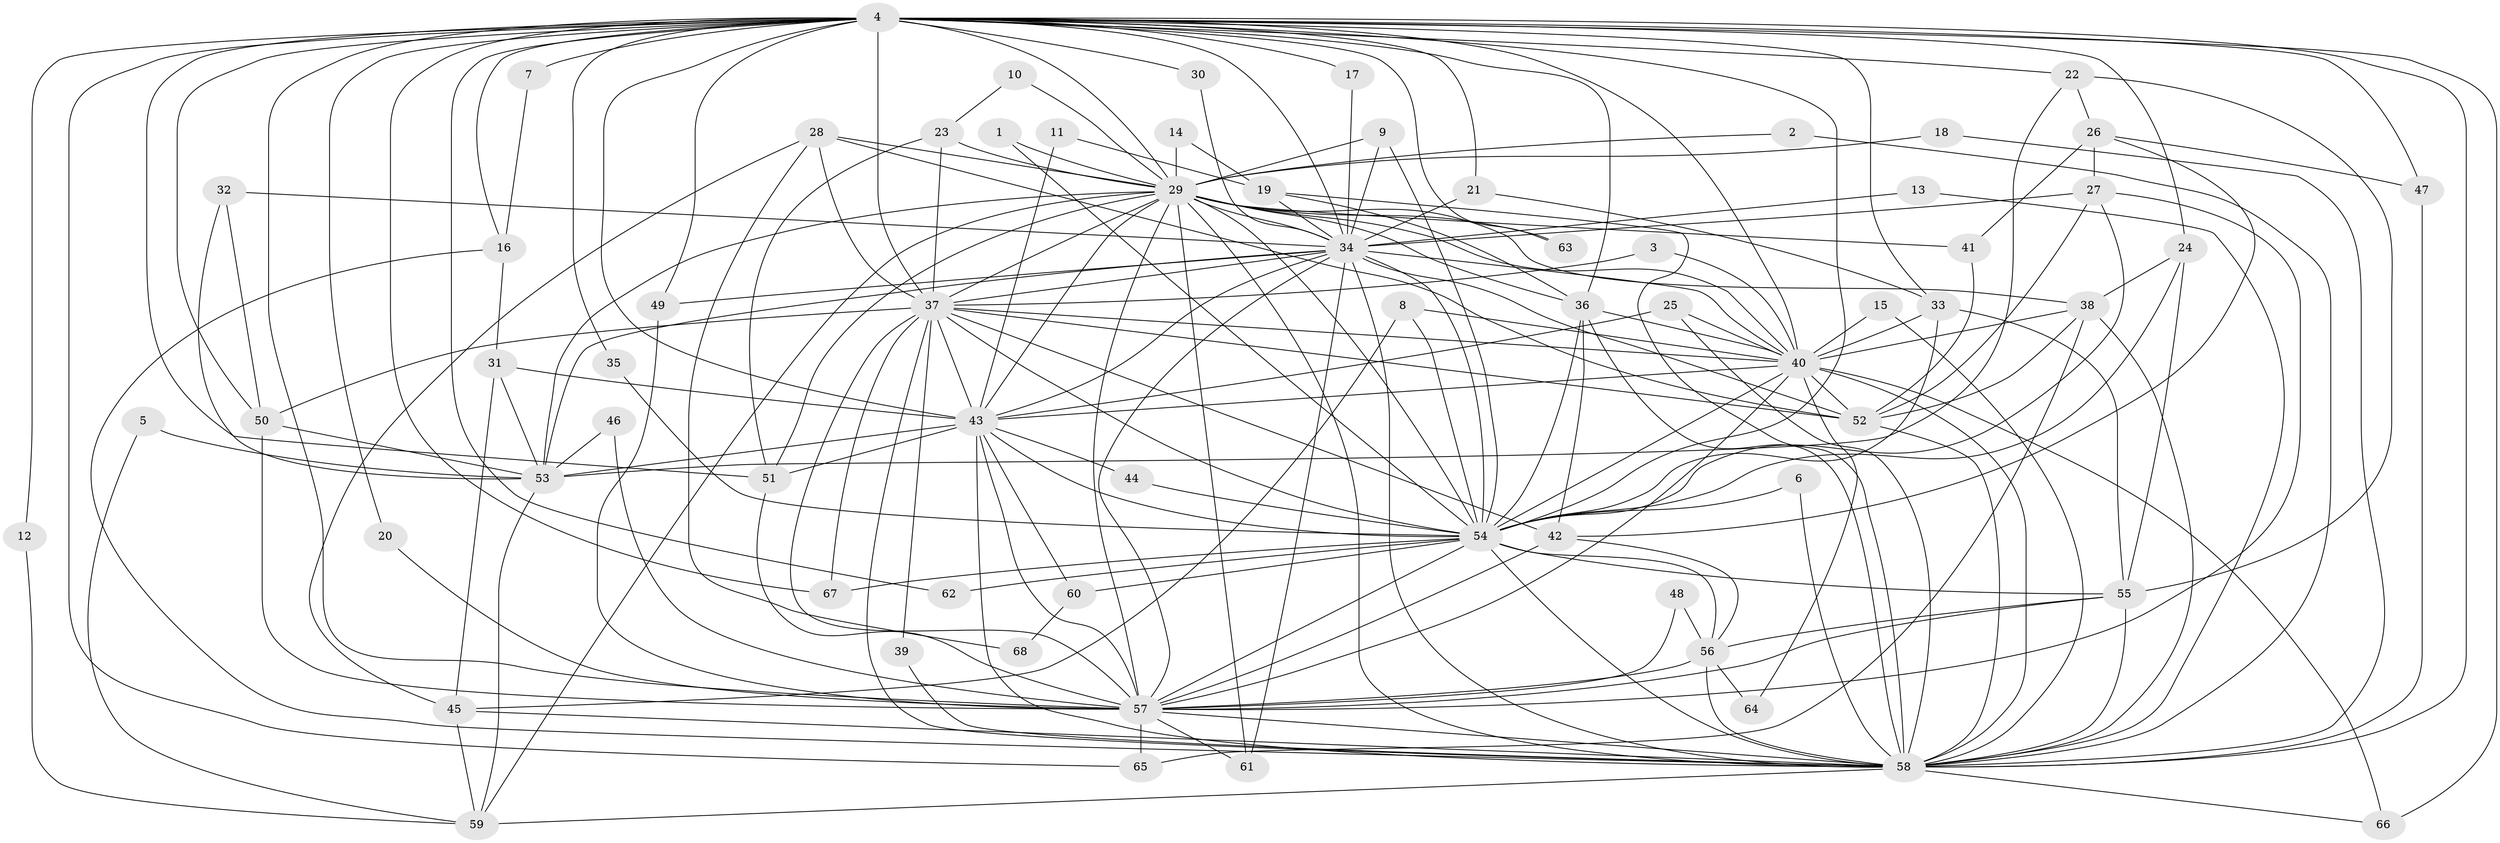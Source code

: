// original degree distribution, {29: 0.007407407407407408, 17: 0.014814814814814815, 33: 0.007407407407407408, 28: 0.007407407407407408, 19: 0.007407407407407408, 18: 0.007407407407407408, 25: 0.007407407407407408, 22: 0.007407407407407408, 21: 0.007407407407407408, 7: 0.014814814814814815, 4: 0.1259259259259259, 6: 0.02962962962962963, 3: 0.2, 2: 0.5037037037037037, 8: 0.007407407407407408, 5: 0.044444444444444446}
// Generated by graph-tools (version 1.1) at 2025/25/03/09/25 03:25:48]
// undirected, 68 vertices, 198 edges
graph export_dot {
graph [start="1"]
  node [color=gray90,style=filled];
  1;
  2;
  3;
  4;
  5;
  6;
  7;
  8;
  9;
  10;
  11;
  12;
  13;
  14;
  15;
  16;
  17;
  18;
  19;
  20;
  21;
  22;
  23;
  24;
  25;
  26;
  27;
  28;
  29;
  30;
  31;
  32;
  33;
  34;
  35;
  36;
  37;
  38;
  39;
  40;
  41;
  42;
  43;
  44;
  45;
  46;
  47;
  48;
  49;
  50;
  51;
  52;
  53;
  54;
  55;
  56;
  57;
  58;
  59;
  60;
  61;
  62;
  63;
  64;
  65;
  66;
  67;
  68;
  1 -- 29 [weight=1.0];
  1 -- 54 [weight=1.0];
  2 -- 29 [weight=1.0];
  2 -- 58 [weight=1.0];
  3 -- 37 [weight=1.0];
  3 -- 40 [weight=1.0];
  4 -- 7 [weight=1.0];
  4 -- 12 [weight=1.0];
  4 -- 16 [weight=1.0];
  4 -- 17 [weight=1.0];
  4 -- 20 [weight=1.0];
  4 -- 21 [weight=1.0];
  4 -- 22 [weight=1.0];
  4 -- 24 [weight=1.0];
  4 -- 29 [weight=2.0];
  4 -- 30 [weight=1.0];
  4 -- 33 [weight=1.0];
  4 -- 34 [weight=2.0];
  4 -- 35 [weight=1.0];
  4 -- 36 [weight=1.0];
  4 -- 37 [weight=3.0];
  4 -- 40 [weight=2.0];
  4 -- 43 [weight=2.0];
  4 -- 47 [weight=1.0];
  4 -- 49 [weight=2.0];
  4 -- 50 [weight=1.0];
  4 -- 51 [weight=2.0];
  4 -- 54 [weight=2.0];
  4 -- 57 [weight=4.0];
  4 -- 58 [weight=3.0];
  4 -- 62 [weight=1.0];
  4 -- 63 [weight=1.0];
  4 -- 65 [weight=1.0];
  4 -- 66 [weight=1.0];
  4 -- 67 [weight=1.0];
  5 -- 53 [weight=1.0];
  5 -- 59 [weight=1.0];
  6 -- 54 [weight=1.0];
  6 -- 58 [weight=1.0];
  7 -- 16 [weight=1.0];
  8 -- 40 [weight=1.0];
  8 -- 45 [weight=1.0];
  8 -- 54 [weight=1.0];
  9 -- 29 [weight=1.0];
  9 -- 34 [weight=1.0];
  9 -- 54 [weight=1.0];
  10 -- 23 [weight=1.0];
  10 -- 29 [weight=1.0];
  11 -- 19 [weight=1.0];
  11 -- 43 [weight=1.0];
  12 -- 59 [weight=1.0];
  13 -- 34 [weight=1.0];
  13 -- 58 [weight=1.0];
  14 -- 19 [weight=1.0];
  14 -- 29 [weight=1.0];
  15 -- 40 [weight=1.0];
  15 -- 58 [weight=1.0];
  16 -- 31 [weight=1.0];
  16 -- 58 [weight=1.0];
  17 -- 34 [weight=1.0];
  18 -- 29 [weight=1.0];
  18 -- 58 [weight=1.0];
  19 -- 34 [weight=1.0];
  19 -- 36 [weight=1.0];
  19 -- 58 [weight=1.0];
  20 -- 57 [weight=1.0];
  21 -- 33 [weight=1.0];
  21 -- 34 [weight=1.0];
  22 -- 26 [weight=1.0];
  22 -- 53 [weight=1.0];
  22 -- 55 [weight=1.0];
  23 -- 29 [weight=1.0];
  23 -- 37 [weight=1.0];
  23 -- 51 [weight=1.0];
  24 -- 38 [weight=1.0];
  24 -- 54 [weight=1.0];
  24 -- 55 [weight=1.0];
  25 -- 40 [weight=1.0];
  25 -- 43 [weight=1.0];
  25 -- 58 [weight=1.0];
  26 -- 27 [weight=1.0];
  26 -- 41 [weight=1.0];
  26 -- 42 [weight=1.0];
  26 -- 47 [weight=1.0];
  27 -- 34 [weight=1.0];
  27 -- 52 [weight=1.0];
  27 -- 54 [weight=1.0];
  27 -- 57 [weight=1.0];
  28 -- 29 [weight=1.0];
  28 -- 37 [weight=1.0];
  28 -- 45 [weight=1.0];
  28 -- 52 [weight=1.0];
  28 -- 68 [weight=1.0];
  29 -- 34 [weight=2.0];
  29 -- 36 [weight=1.0];
  29 -- 37 [weight=1.0];
  29 -- 38 [weight=1.0];
  29 -- 40 [weight=1.0];
  29 -- 41 [weight=1.0];
  29 -- 43 [weight=1.0];
  29 -- 51 [weight=1.0];
  29 -- 53 [weight=1.0];
  29 -- 54 [weight=1.0];
  29 -- 57 [weight=1.0];
  29 -- 58 [weight=1.0];
  29 -- 59 [weight=1.0];
  29 -- 61 [weight=1.0];
  29 -- 63 [weight=1.0];
  30 -- 34 [weight=1.0];
  31 -- 43 [weight=1.0];
  31 -- 45 [weight=1.0];
  31 -- 53 [weight=1.0];
  32 -- 34 [weight=1.0];
  32 -- 50 [weight=1.0];
  32 -- 53 [weight=1.0];
  33 -- 40 [weight=1.0];
  33 -- 54 [weight=1.0];
  33 -- 55 [weight=1.0];
  34 -- 37 [weight=1.0];
  34 -- 40 [weight=1.0];
  34 -- 43 [weight=1.0];
  34 -- 49 [weight=1.0];
  34 -- 52 [weight=1.0];
  34 -- 53 [weight=1.0];
  34 -- 54 [weight=1.0];
  34 -- 57 [weight=1.0];
  34 -- 58 [weight=1.0];
  34 -- 61 [weight=1.0];
  35 -- 54 [weight=1.0];
  36 -- 40 [weight=1.0];
  36 -- 42 [weight=1.0];
  36 -- 54 [weight=1.0];
  36 -- 58 [weight=1.0];
  37 -- 39 [weight=1.0];
  37 -- 40 [weight=1.0];
  37 -- 42 [weight=1.0];
  37 -- 43 [weight=1.0];
  37 -- 50 [weight=1.0];
  37 -- 52 [weight=1.0];
  37 -- 54 [weight=1.0];
  37 -- 57 [weight=1.0];
  37 -- 58 [weight=2.0];
  37 -- 67 [weight=1.0];
  38 -- 40 [weight=1.0];
  38 -- 52 [weight=1.0];
  38 -- 58 [weight=1.0];
  38 -- 65 [weight=1.0];
  39 -- 58 [weight=1.0];
  40 -- 43 [weight=1.0];
  40 -- 52 [weight=1.0];
  40 -- 54 [weight=1.0];
  40 -- 57 [weight=2.0];
  40 -- 58 [weight=3.0];
  40 -- 64 [weight=1.0];
  40 -- 66 [weight=1.0];
  41 -- 52 [weight=1.0];
  42 -- 56 [weight=1.0];
  42 -- 57 [weight=2.0];
  43 -- 44 [weight=1.0];
  43 -- 51 [weight=1.0];
  43 -- 53 [weight=1.0];
  43 -- 54 [weight=1.0];
  43 -- 57 [weight=1.0];
  43 -- 58 [weight=2.0];
  43 -- 60 [weight=1.0];
  44 -- 54 [weight=1.0];
  45 -- 58 [weight=2.0];
  45 -- 59 [weight=1.0];
  46 -- 53 [weight=1.0];
  46 -- 57 [weight=1.0];
  47 -- 58 [weight=1.0];
  48 -- 56 [weight=1.0];
  48 -- 57 [weight=1.0];
  49 -- 57 [weight=1.0];
  50 -- 53 [weight=1.0];
  50 -- 57 [weight=3.0];
  51 -- 57 [weight=1.0];
  52 -- 58 [weight=1.0];
  53 -- 59 [weight=1.0];
  54 -- 55 [weight=1.0];
  54 -- 56 [weight=1.0];
  54 -- 57 [weight=1.0];
  54 -- 58 [weight=1.0];
  54 -- 60 [weight=2.0];
  54 -- 62 [weight=1.0];
  54 -- 67 [weight=1.0];
  55 -- 56 [weight=1.0];
  55 -- 57 [weight=1.0];
  55 -- 58 [weight=1.0];
  56 -- 57 [weight=1.0];
  56 -- 58 [weight=1.0];
  56 -- 64 [weight=1.0];
  57 -- 58 [weight=1.0];
  57 -- 61 [weight=1.0];
  57 -- 65 [weight=1.0];
  58 -- 59 [weight=1.0];
  58 -- 66 [weight=1.0];
  60 -- 68 [weight=1.0];
}
